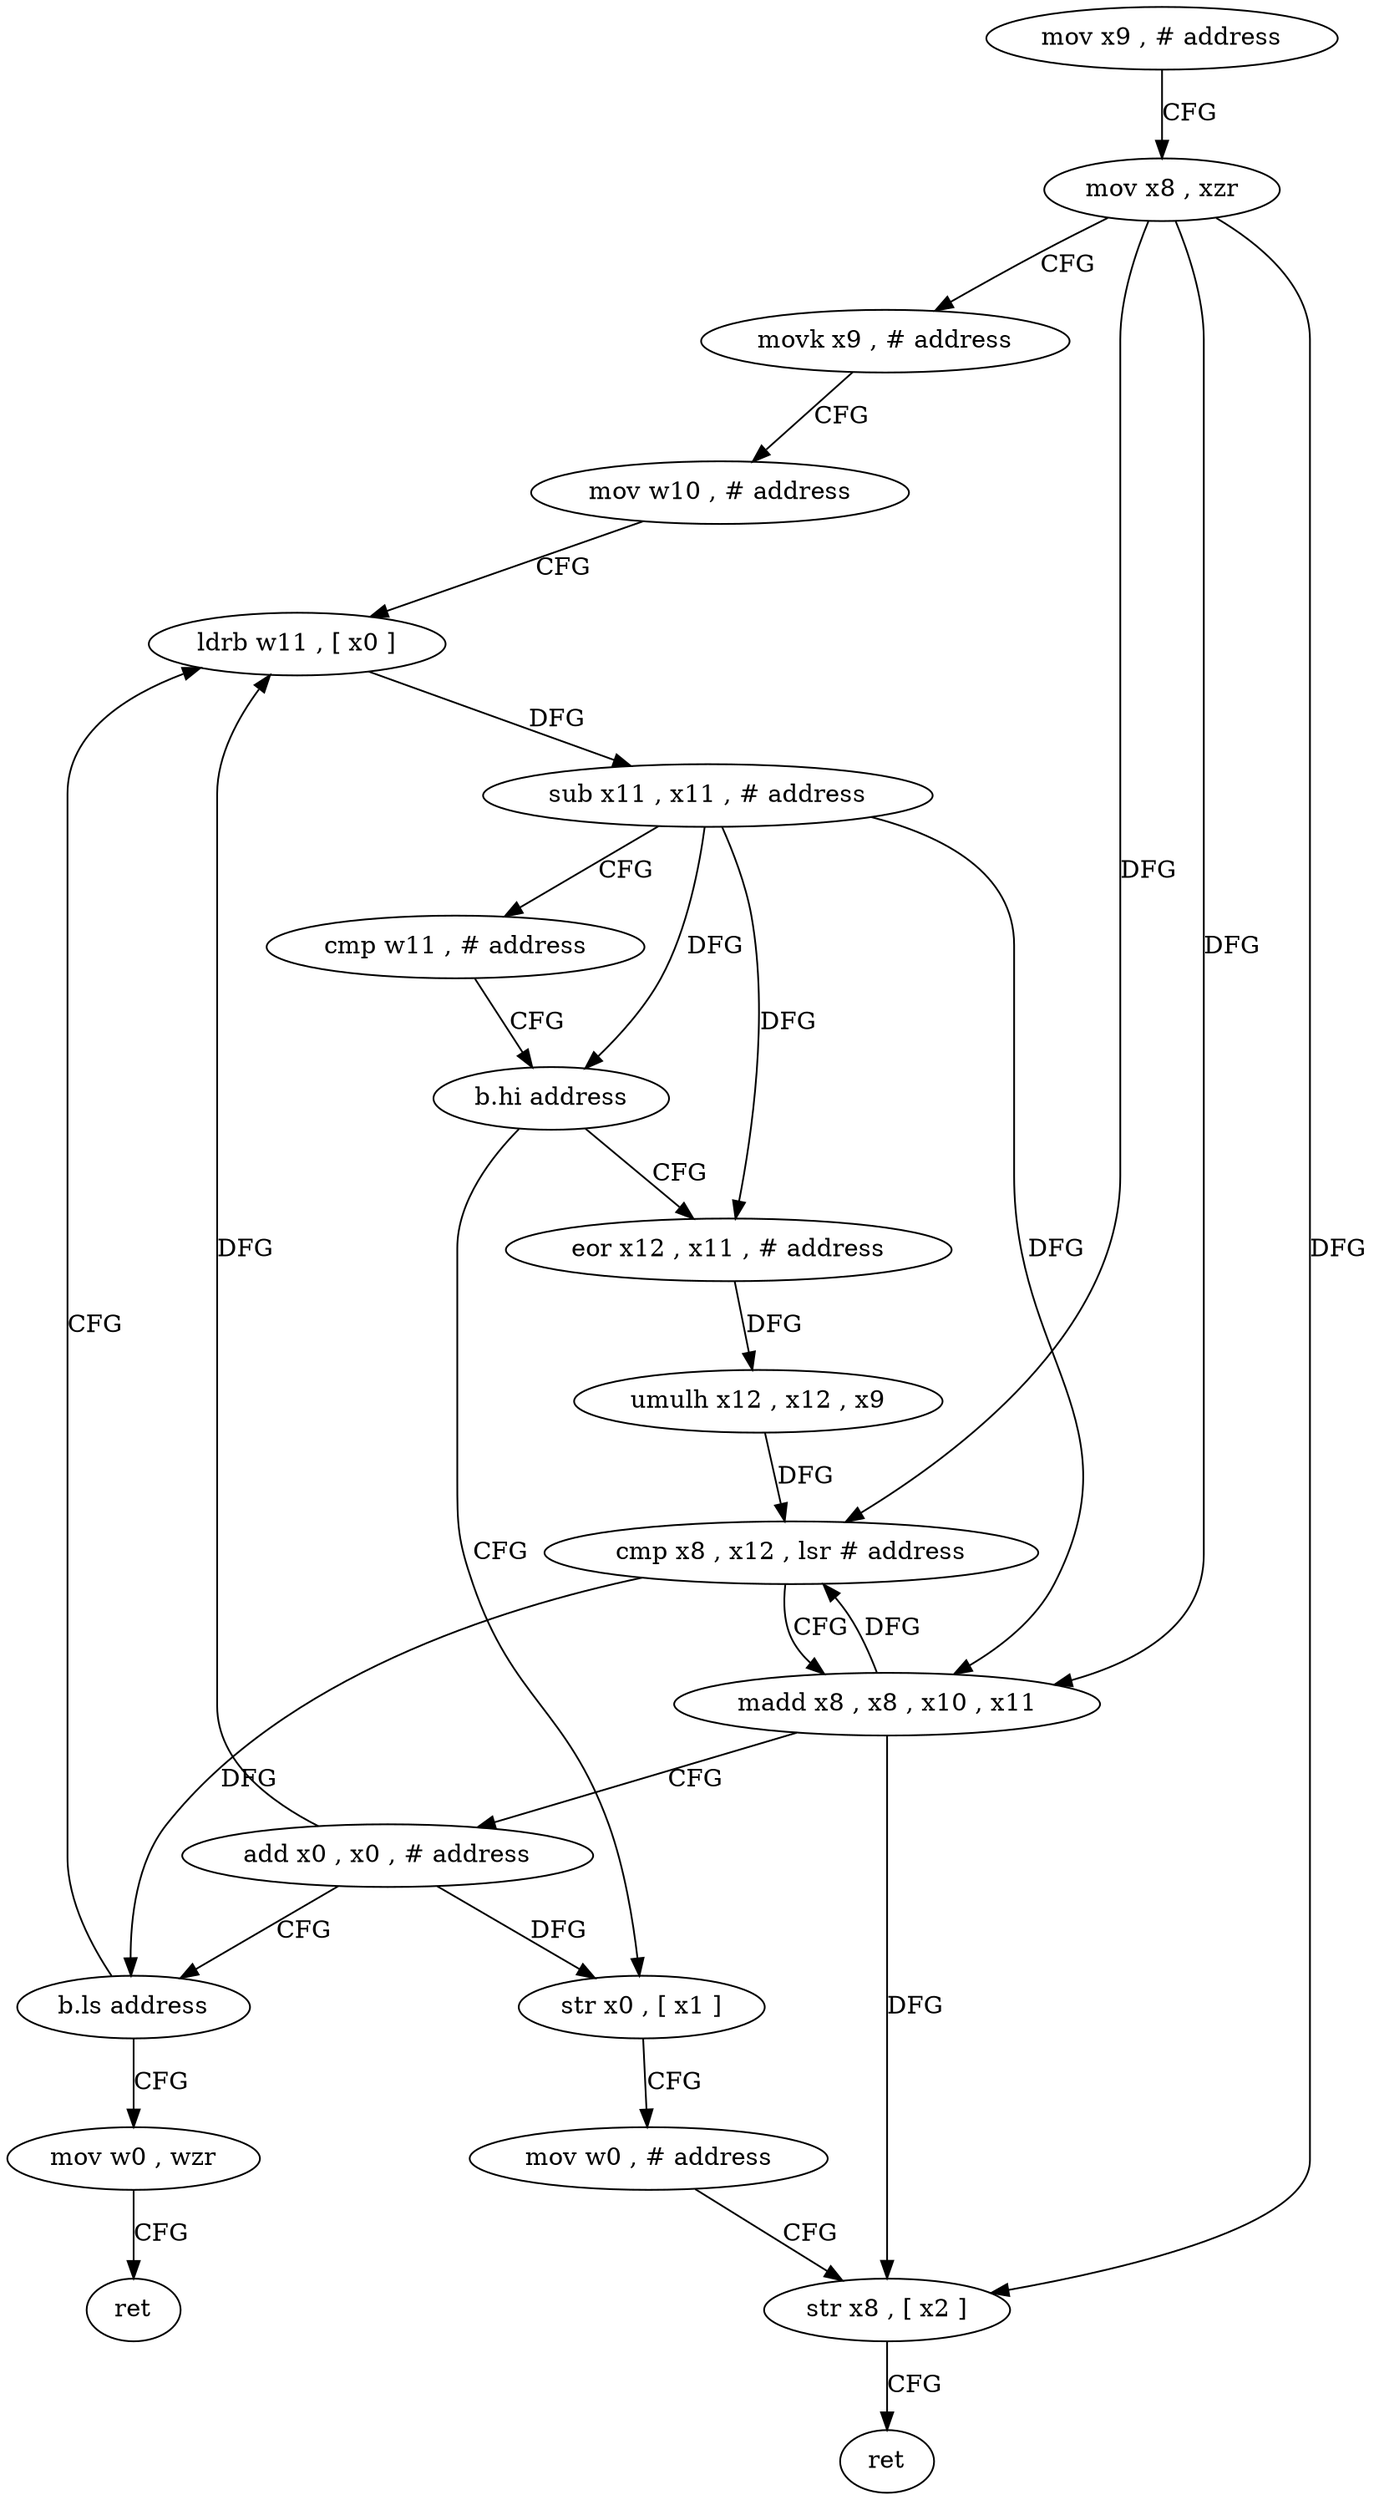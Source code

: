 digraph "func" {
"4208864" [label = "mov x9 , # address" ]
"4208868" [label = "mov x8 , xzr" ]
"4208872" [label = "movk x9 , # address" ]
"4208876" [label = "mov w10 , # address" ]
"4208880" [label = "ldrb w11 , [ x0 ]" ]
"4208928" [label = "str x0 , [ x1 ]" ]
"4208932" [label = "mov w0 , # address" ]
"4208936" [label = "str x8 , [ x2 ]" ]
"4208940" [label = "ret" ]
"4208896" [label = "eor x12 , x11 , # address" ]
"4208900" [label = "umulh x12 , x12 , x9" ]
"4208904" [label = "cmp x8 , x12 , lsr # address" ]
"4208908" [label = "madd x8 , x8 , x10 , x11" ]
"4208912" [label = "add x0 , x0 , # address" ]
"4208916" [label = "b.ls address" ]
"4208920" [label = "mov w0 , wzr" ]
"4208884" [label = "sub x11 , x11 , # address" ]
"4208888" [label = "cmp w11 , # address" ]
"4208892" [label = "b.hi address" ]
"4208924" [label = "ret" ]
"4208864" -> "4208868" [ label = "CFG" ]
"4208868" -> "4208872" [ label = "CFG" ]
"4208868" -> "4208936" [ label = "DFG" ]
"4208868" -> "4208904" [ label = "DFG" ]
"4208868" -> "4208908" [ label = "DFG" ]
"4208872" -> "4208876" [ label = "CFG" ]
"4208876" -> "4208880" [ label = "CFG" ]
"4208880" -> "4208884" [ label = "DFG" ]
"4208928" -> "4208932" [ label = "CFG" ]
"4208932" -> "4208936" [ label = "CFG" ]
"4208936" -> "4208940" [ label = "CFG" ]
"4208896" -> "4208900" [ label = "DFG" ]
"4208900" -> "4208904" [ label = "DFG" ]
"4208904" -> "4208908" [ label = "CFG" ]
"4208904" -> "4208916" [ label = "DFG" ]
"4208908" -> "4208912" [ label = "CFG" ]
"4208908" -> "4208936" [ label = "DFG" ]
"4208908" -> "4208904" [ label = "DFG" ]
"4208912" -> "4208916" [ label = "CFG" ]
"4208912" -> "4208880" [ label = "DFG" ]
"4208912" -> "4208928" [ label = "DFG" ]
"4208916" -> "4208880" [ label = "CFG" ]
"4208916" -> "4208920" [ label = "CFG" ]
"4208920" -> "4208924" [ label = "CFG" ]
"4208884" -> "4208888" [ label = "CFG" ]
"4208884" -> "4208892" [ label = "DFG" ]
"4208884" -> "4208896" [ label = "DFG" ]
"4208884" -> "4208908" [ label = "DFG" ]
"4208888" -> "4208892" [ label = "CFG" ]
"4208892" -> "4208928" [ label = "CFG" ]
"4208892" -> "4208896" [ label = "CFG" ]
}
